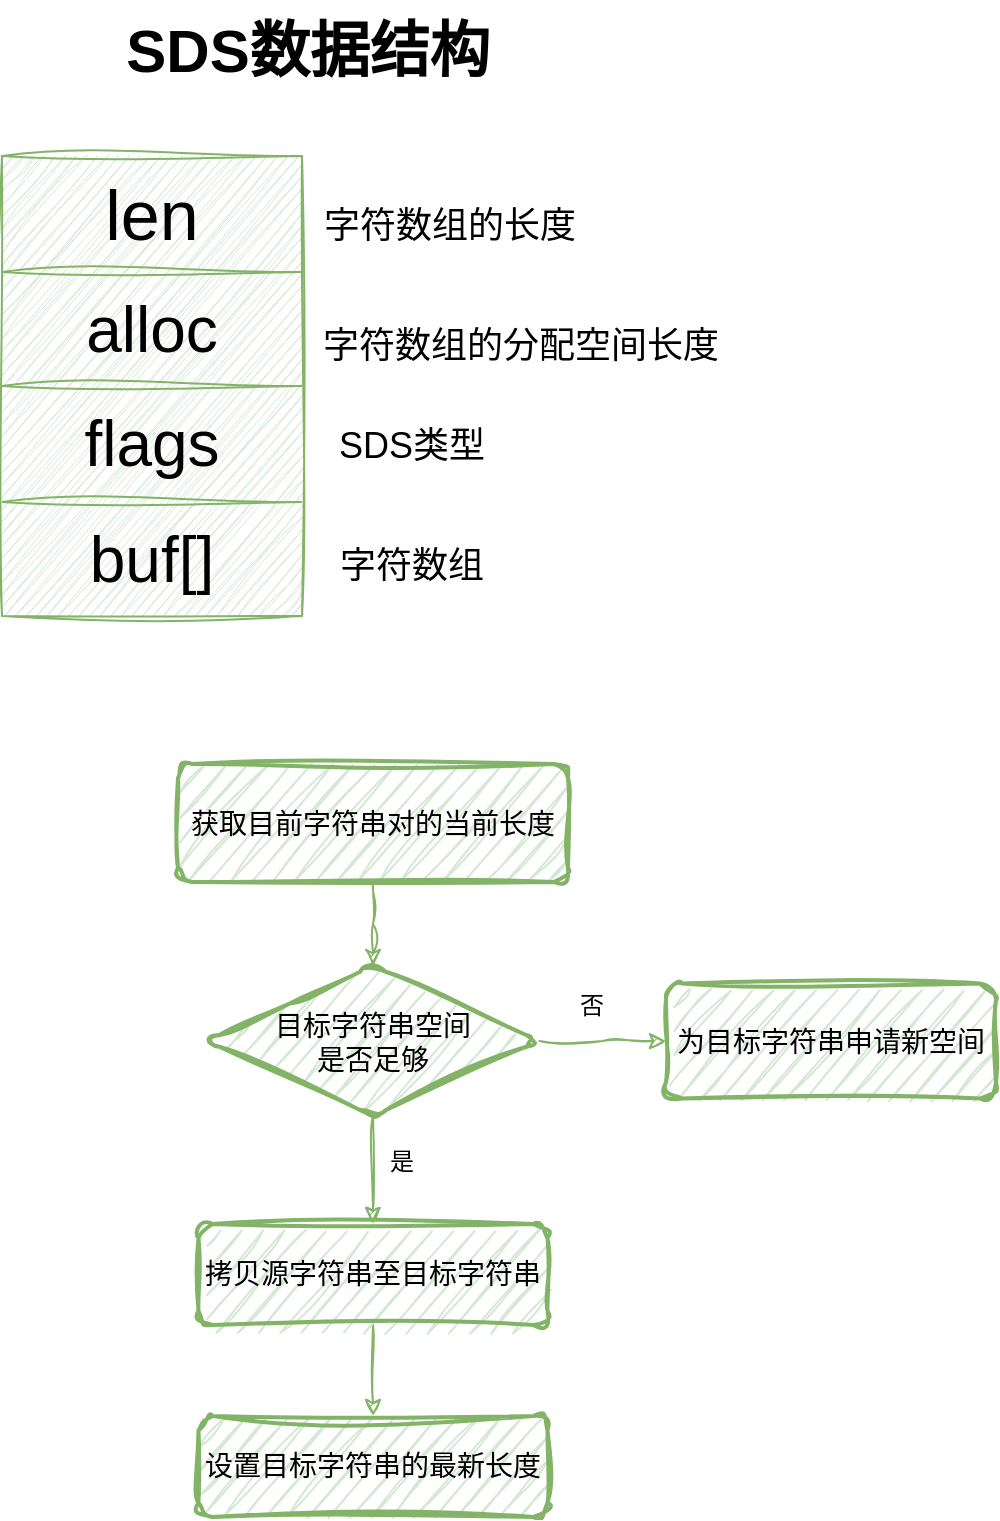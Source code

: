 <mxfile version="21.2.9" type="github">
  <diagram name="第 1 页" id="sUbpygW02dXcx57cD-o5">
    <mxGraphModel dx="1206" dy="663" grid="0" gridSize="10" guides="1" tooltips="1" connect="1" arrows="1" fold="1" page="1" pageScale="1" pageWidth="827" pageHeight="1169" math="0" shadow="0">
      <root>
        <mxCell id="0" />
        <mxCell id="1" parent="0" />
        <mxCell id="De2wVuAOBL9Eksb5gAzh-2" value="" style="shape=table;startSize=0;container=1;collapsible=0;childLayout=tableLayout;fillColor=#d5e8d4;strokeColor=#82b366;sketch=1;curveFitting=1;jiggle=2;" vertex="1" parent="1">
          <mxGeometry x="190" y="160" width="150" height="230" as="geometry" />
        </mxCell>
        <mxCell id="De2wVuAOBL9Eksb5gAzh-3" value="" style="shape=tableRow;horizontal=0;startSize=0;swimlaneHead=0;swimlaneBody=0;strokeColor=inherit;top=0;left=0;bottom=0;right=0;collapsible=0;dropTarget=0;fillColor=none;points=[[0,0.5],[1,0.5]];portConstraint=eastwest;fontSize=32;" vertex="1" parent="De2wVuAOBL9Eksb5gAzh-2">
          <mxGeometry width="150" height="58" as="geometry" />
        </mxCell>
        <mxCell id="De2wVuAOBL9Eksb5gAzh-4" value="&lt;font style=&quot;font-size: 35px;&quot;&gt;len&lt;/font&gt;" style="shape=partialRectangle;html=1;whiteSpace=wrap;connectable=0;strokeColor=inherit;overflow=hidden;fillColor=none;top=0;left=0;bottom=0;right=0;pointerEvents=1;" vertex="1" parent="De2wVuAOBL9Eksb5gAzh-3">
          <mxGeometry width="150" height="58" as="geometry">
            <mxRectangle width="150" height="58" as="alternateBounds" />
          </mxGeometry>
        </mxCell>
        <mxCell id="De2wVuAOBL9Eksb5gAzh-5" value="" style="shape=tableRow;horizontal=0;startSize=0;swimlaneHead=0;swimlaneBody=0;strokeColor=inherit;top=0;left=0;bottom=0;right=0;collapsible=0;dropTarget=0;fillColor=none;points=[[0,0.5],[1,0.5]];portConstraint=eastwest;" vertex="1" parent="De2wVuAOBL9Eksb5gAzh-2">
          <mxGeometry y="58" width="150" height="57" as="geometry" />
        </mxCell>
        <mxCell id="De2wVuAOBL9Eksb5gAzh-6" value="&lt;font style=&quot;font-size: 32px;&quot;&gt;alloc&lt;/font&gt;" style="shape=partialRectangle;html=1;whiteSpace=wrap;connectable=0;strokeColor=inherit;overflow=hidden;fillColor=none;top=0;left=0;bottom=0;right=0;pointerEvents=1;" vertex="1" parent="De2wVuAOBL9Eksb5gAzh-5">
          <mxGeometry width="150" height="57" as="geometry">
            <mxRectangle width="150" height="57" as="alternateBounds" />
          </mxGeometry>
        </mxCell>
        <mxCell id="De2wVuAOBL9Eksb5gAzh-7" value="" style="shape=tableRow;horizontal=0;startSize=0;swimlaneHead=0;swimlaneBody=0;strokeColor=inherit;top=0;left=0;bottom=0;right=0;collapsible=0;dropTarget=0;fillColor=none;points=[[0,0.5],[1,0.5]];portConstraint=eastwest;" vertex="1" parent="De2wVuAOBL9Eksb5gAzh-2">
          <mxGeometry y="115" width="150" height="58" as="geometry" />
        </mxCell>
        <mxCell id="De2wVuAOBL9Eksb5gAzh-8" value="flags" style="shape=partialRectangle;html=1;whiteSpace=wrap;connectable=0;strokeColor=inherit;overflow=hidden;fillColor=none;top=0;left=0;bottom=0;right=0;pointerEvents=1;fontSize=32;" vertex="1" parent="De2wVuAOBL9Eksb5gAzh-7">
          <mxGeometry width="150" height="58" as="geometry">
            <mxRectangle width="150" height="58" as="alternateBounds" />
          </mxGeometry>
        </mxCell>
        <mxCell id="De2wVuAOBL9Eksb5gAzh-9" value="" style="shape=tableRow;horizontal=0;startSize=0;swimlaneHead=0;swimlaneBody=0;strokeColor=inherit;top=0;left=0;bottom=0;right=0;collapsible=0;dropTarget=0;fillColor=none;points=[[0,0.5],[1,0.5]];portConstraint=eastwest;" vertex="1" parent="De2wVuAOBL9Eksb5gAzh-2">
          <mxGeometry y="173" width="150" height="57" as="geometry" />
        </mxCell>
        <mxCell id="De2wVuAOBL9Eksb5gAzh-10" value="buf[]" style="shape=partialRectangle;html=1;whiteSpace=wrap;connectable=0;strokeColor=inherit;overflow=hidden;fillColor=none;top=0;left=0;bottom=0;right=0;pointerEvents=1;fontSize=32;" vertex="1" parent="De2wVuAOBL9Eksb5gAzh-9">
          <mxGeometry width="150" height="57" as="geometry">
            <mxRectangle width="150" height="57" as="alternateBounds" />
          </mxGeometry>
        </mxCell>
        <mxCell id="De2wVuAOBL9Eksb5gAzh-11" value="&lt;font style=&quot;font-size: 18px;&quot;&gt;字符数组的长度&lt;/font&gt;" style="text;html=1;strokeColor=none;fillColor=none;align=center;verticalAlign=middle;whiteSpace=wrap;rounded=0;" vertex="1" parent="1">
          <mxGeometry x="319" y="170" width="190" height="50" as="geometry" />
        </mxCell>
        <mxCell id="De2wVuAOBL9Eksb5gAzh-12" value="&lt;font style=&quot;font-size: 18px;&quot;&gt;字符数组的分配空间长度&lt;/font&gt;" style="text;html=1;strokeColor=none;fillColor=none;align=center;verticalAlign=middle;whiteSpace=wrap;rounded=0;" vertex="1" parent="1">
          <mxGeometry x="319" y="230" width="261" height="50" as="geometry" />
        </mxCell>
        <mxCell id="De2wVuAOBL9Eksb5gAzh-13" value="&lt;font style=&quot;font-size: 18px;&quot;&gt;SDS类型&lt;/font&gt;" style="text;html=1;strokeColor=none;fillColor=none;align=center;verticalAlign=middle;whiteSpace=wrap;rounded=0;" vertex="1" parent="1">
          <mxGeometry x="300" y="280" width="190" height="50" as="geometry" />
        </mxCell>
        <mxCell id="De2wVuAOBL9Eksb5gAzh-14" value="&lt;font style=&quot;font-size: 18px;&quot;&gt;字符数组&lt;/font&gt;" style="text;html=1;strokeColor=none;fillColor=none;align=center;verticalAlign=middle;whiteSpace=wrap;rounded=0;" vertex="1" parent="1">
          <mxGeometry x="300" y="340" width="190" height="50" as="geometry" />
        </mxCell>
        <mxCell id="De2wVuAOBL9Eksb5gAzh-15" value="&lt;font size=&quot;1&quot; style=&quot;&quot;&gt;&lt;b style=&quot;font-size: 30px;&quot;&gt;SDS数据结构&lt;/b&gt;&lt;/font&gt;" style="text;html=1;strokeColor=none;fillColor=none;align=center;verticalAlign=middle;whiteSpace=wrap;rounded=0;" vertex="1" parent="1">
          <mxGeometry x="248" y="82" width="190" height="50" as="geometry" />
        </mxCell>
        <mxCell id="De2wVuAOBL9Eksb5gAzh-19" value="" style="edgeStyle=orthogonalEdgeStyle;rounded=0;orthogonalLoop=1;jettySize=auto;html=1;sketch=1;curveFitting=1;jiggle=2;fillColor=#d5e8d4;strokeColor=#82b366;" edge="1" parent="1" source="De2wVuAOBL9Eksb5gAzh-17" target="De2wVuAOBL9Eksb5gAzh-18">
          <mxGeometry relative="1" as="geometry" />
        </mxCell>
        <mxCell id="De2wVuAOBL9Eksb5gAzh-17" value="&lt;font style=&quot;font-size: 14px;&quot;&gt;获取目前字符串对的当前长度&lt;/font&gt;" style="rounded=1;whiteSpace=wrap;html=1;absoluteArcSize=1;arcSize=14;strokeWidth=2;fontSize=14;sketch=1;curveFitting=1;jiggle=2;fillColor=#d5e8d4;strokeColor=#82b366;" vertex="1" parent="1">
          <mxGeometry x="278" y="464" width="195" height="59" as="geometry" />
        </mxCell>
        <mxCell id="De2wVuAOBL9Eksb5gAzh-21" value="" style="edgeStyle=orthogonalEdgeStyle;rounded=0;orthogonalLoop=1;jettySize=auto;html=1;sketch=1;curveFitting=1;jiggle=2;fillColor=#d5e8d4;strokeColor=#82b366;" edge="1" parent="1" source="De2wVuAOBL9Eksb5gAzh-18" target="De2wVuAOBL9Eksb5gAzh-20">
          <mxGeometry relative="1" as="geometry" />
        </mxCell>
        <mxCell id="De2wVuAOBL9Eksb5gAzh-23" value="" style="edgeStyle=orthogonalEdgeStyle;rounded=0;orthogonalLoop=1;jettySize=auto;html=1;sketch=1;curveFitting=1;jiggle=2;fillColor=#d5e8d4;strokeColor=#82b366;" edge="1" parent="1" source="De2wVuAOBL9Eksb5gAzh-18" target="De2wVuAOBL9Eksb5gAzh-22">
          <mxGeometry relative="1" as="geometry" />
        </mxCell>
        <mxCell id="De2wVuAOBL9Eksb5gAzh-18" value="目标字符串空间&lt;br&gt;是否足够" style="rhombus;whiteSpace=wrap;html=1;fontSize=14;rounded=1;arcSize=14;strokeWidth=2;sketch=1;curveFitting=1;jiggle=2;fillColor=#d5e8d4;strokeColor=#82b366;" vertex="1" parent="1">
          <mxGeometry x="292.25" y="565" width="166.5" height="75" as="geometry" />
        </mxCell>
        <mxCell id="De2wVuAOBL9Eksb5gAzh-20" value="为目标字符串申请新空间" style="whiteSpace=wrap;html=1;fontSize=14;rounded=1;arcSize=14;strokeWidth=2;sketch=1;curveFitting=1;jiggle=2;fillColor=#d5e8d4;strokeColor=#82b366;" vertex="1" parent="1">
          <mxGeometry x="522" y="573.75" width="165" height="57.5" as="geometry" />
        </mxCell>
        <mxCell id="De2wVuAOBL9Eksb5gAzh-25" value="" style="edgeStyle=orthogonalEdgeStyle;rounded=0;orthogonalLoop=1;jettySize=auto;html=1;sketch=1;curveFitting=1;jiggle=2;fillColor=#d5e8d4;strokeColor=#82b366;" edge="1" parent="1" source="De2wVuAOBL9Eksb5gAzh-22" target="De2wVuAOBL9Eksb5gAzh-24">
          <mxGeometry relative="1" as="geometry" />
        </mxCell>
        <mxCell id="De2wVuAOBL9Eksb5gAzh-22" value="拷贝源字符串至目标字符串" style="whiteSpace=wrap;html=1;fontSize=14;rounded=1;arcSize=14;strokeWidth=2;sketch=1;curveFitting=1;jiggle=2;fillColor=#d5e8d4;strokeColor=#82b366;" vertex="1" parent="1">
          <mxGeometry x="288.25" y="694" width="174.5" height="50.5" as="geometry" />
        </mxCell>
        <mxCell id="De2wVuAOBL9Eksb5gAzh-24" value="设置目标字符串的最新长度" style="whiteSpace=wrap;html=1;fontSize=14;rounded=1;arcSize=14;strokeWidth=2;sketch=1;curveFitting=1;jiggle=2;fillColor=#d5e8d4;strokeColor=#82b366;" vertex="1" parent="1">
          <mxGeometry x="288.25" y="790" width="174.5" height="50.5" as="geometry" />
        </mxCell>
        <mxCell id="De2wVuAOBL9Eksb5gAzh-30" value="否" style="text;html=1;strokeColor=none;fillColor=none;align=center;verticalAlign=middle;whiteSpace=wrap;rounded=0;" vertex="1" parent="1">
          <mxGeometry x="455" y="570" width="60" height="30" as="geometry" />
        </mxCell>
        <mxCell id="De2wVuAOBL9Eksb5gAzh-31" value="是" style="text;html=1;strokeColor=none;fillColor=none;align=center;verticalAlign=middle;whiteSpace=wrap;rounded=0;" vertex="1" parent="1">
          <mxGeometry x="360" y="648" width="60" height="30" as="geometry" />
        </mxCell>
      </root>
    </mxGraphModel>
  </diagram>
</mxfile>
